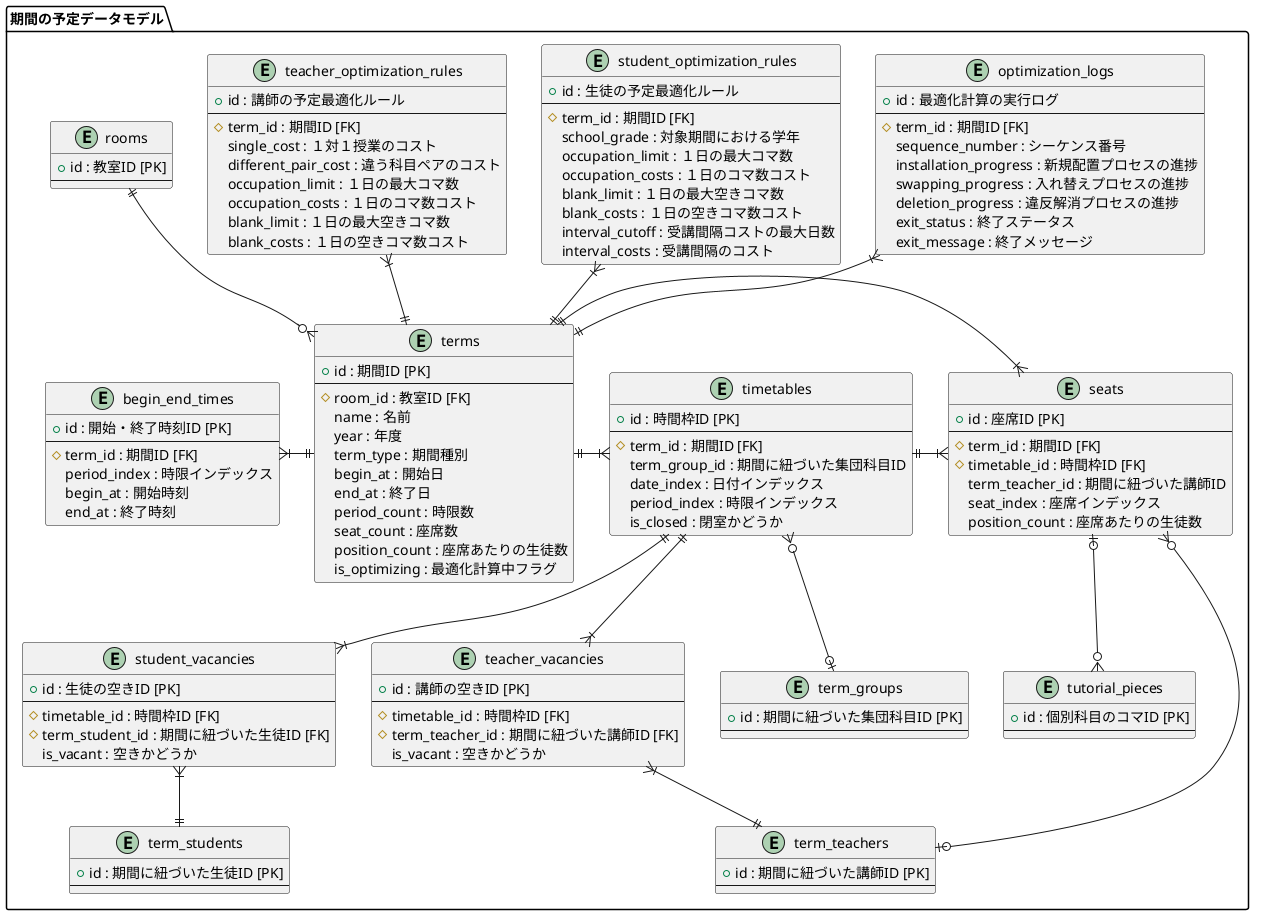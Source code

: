 @startuml term_schedule_data_model

package "期間の予定データモデル" {
  entity "rooms" #F0F0F0 {
    + id : 教室ID [PK]
    --
  }

  entity "terms" {
    + id : 期間ID [PK]
    --
    # room_id : 教室ID [FK]
    name : 名前
    year : 年度
    term_type : 期間種別
    begin_at : 開始日
    end_at : 終了日
    period_count : 時限数
    seat_count : 座席数
    position_count : 座席あたりの生徒数
    is_optimizing : 最適化計算中フラグ
  }

  entity "student_optimization_rules" {
    + id : 生徒の予定最適化ルール
    --
    # term_id : 期間ID [FK]
    school_grade : 対象期間における学年
    occupation_limit : １日の最大コマ数
    occupation_costs : １日のコマ数コスト
    blank_limit : １日の最大空きコマ数
    blank_costs : １日の空きコマ数コスト
    interval_cutoff : 受講間隔コストの最大日数
    interval_costs : 受講間隔のコスト
  }

  entity "teacher_optimization_rules" {
    + id : 講師の予定最適化ルール
    --
    # term_id : 期間ID [FK]
    single_cost : １対１授業のコスト
    different_pair_cost : 違う科目ペアのコスト
    occupation_limit : １日の最大コマ数
    occupation_costs : １日のコマ数コスト
    blank_limit : １日の最大空きコマ数
    blank_costs : １日の空きコマ数コスト
  }

  entity "optimization_logs" {
    + id : 最適化計算の実行ログ
    --
    # term_id : 期間ID [FK]
    sequence_number : シーケンス番号
    installation_progress : 新規配置プロセスの進捗
    swapping_progress : 入れ替えプロセスの進捗
    deletion_progress : 違反解消プロセスの進捗
    exit_status : 終了ステータス
    exit_message : 終了メッセージ
  }

  entity "term_students" #F0F0F0 {
    + id : 期間に紐づいた生徒ID [PK]
    --
  }

  entity "term_teachers" #F0F0F0 {
    + id : 期間に紐づいた講師ID [PK]
    --
  }

  entity "term_groups" #F0F0F0 {
    + id : 期間に紐づいた集団科目ID [PK]
    --
  }

  entity "tutorial_pieces" #F0F0F0 {
    + id : 個別科目のコマID [PK]
    --
  }

  entity "begin_end_times" {
    + id : 開始・終了時刻ID [PK]
    --
    # term_id : 期間ID [FK]
    period_index : 時限インデックス
    begin_at : 開始時刻
    end_at : 終了時刻
  }

  entity "timetables" {
    + id : 時間枠ID [PK]
    --
    # term_id : 期間ID [FK]
    term_group_id : 期間に紐づいた集団科目ID
    date_index : 日付インデックス
    period_index : 時限インデックス
    is_closed : 閉室かどうか
  }

  entity "seats" {
    + id : 座席ID [PK]
    --
    # term_id : 期間ID [FK]
    # timetable_id : 時間枠ID [FK]
    term_teacher_id : 期間に紐づいた講師ID
    seat_index : 座席インデックス
    position_count : 座席あたりの生徒数
  }

  entity "student_vacancies" {
    + id : 生徒の空きID [PK]
    --
    # timetable_id : 時間枠ID [FK]
    # term_student_id : 期間に紐づいた生徒ID [FK]
    is_vacant : 空きかどうか
  }

  entity "teacher_vacancies" {
    + id : 講師の空きID [PK]
    --
    # timetable_id : 時間枠ID [FK]
    # term_teacher_id : 期間に紐づいた講師ID [FK]
    is_vacant : 空きかどうか
  }
}

rooms ||-do-o{ terms
terms ||-up-|{ teacher_optimization_rules
terms ||-up-|{ student_optimization_rules 
terms ||-up-|{ optimization_logs 
terms ||-le-|{ begin_end_times
terms ||-ri-|{ timetables
terms ||-ri-|{ seats
timetables ||-ri-|{ seats
timetables ||-do-|{ student_vacancies
timetables ||-do-|{ teacher_vacancies
term_students ||-up-|{ student_vacancies
term_teachers ||-up-|{ teacher_vacancies
term_groups |o-up-o{ timetables
seats }o-do-o| term_teachers
seats |o-do-o{ tutorial_pieces
@enduml
